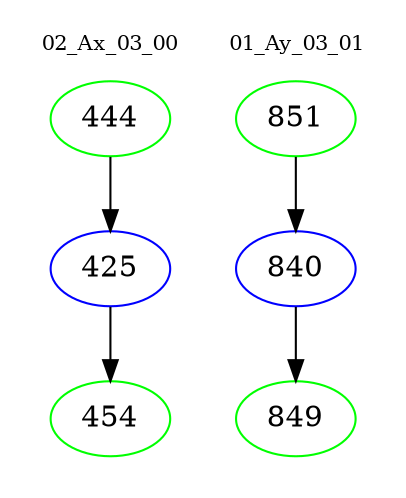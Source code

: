 digraph{
subgraph cluster_0 {
color = white
label = "02_Ax_03_00";
fontsize=10;
T0_444 [label="444", color="green"]
T0_444 -> T0_425 [color="black"]
T0_425 [label="425", color="blue"]
T0_425 -> T0_454 [color="black"]
T0_454 [label="454", color="green"]
}
subgraph cluster_1 {
color = white
label = "01_Ay_03_01";
fontsize=10;
T1_851 [label="851", color="green"]
T1_851 -> T1_840 [color="black"]
T1_840 [label="840", color="blue"]
T1_840 -> T1_849 [color="black"]
T1_849 [label="849", color="green"]
}
}
